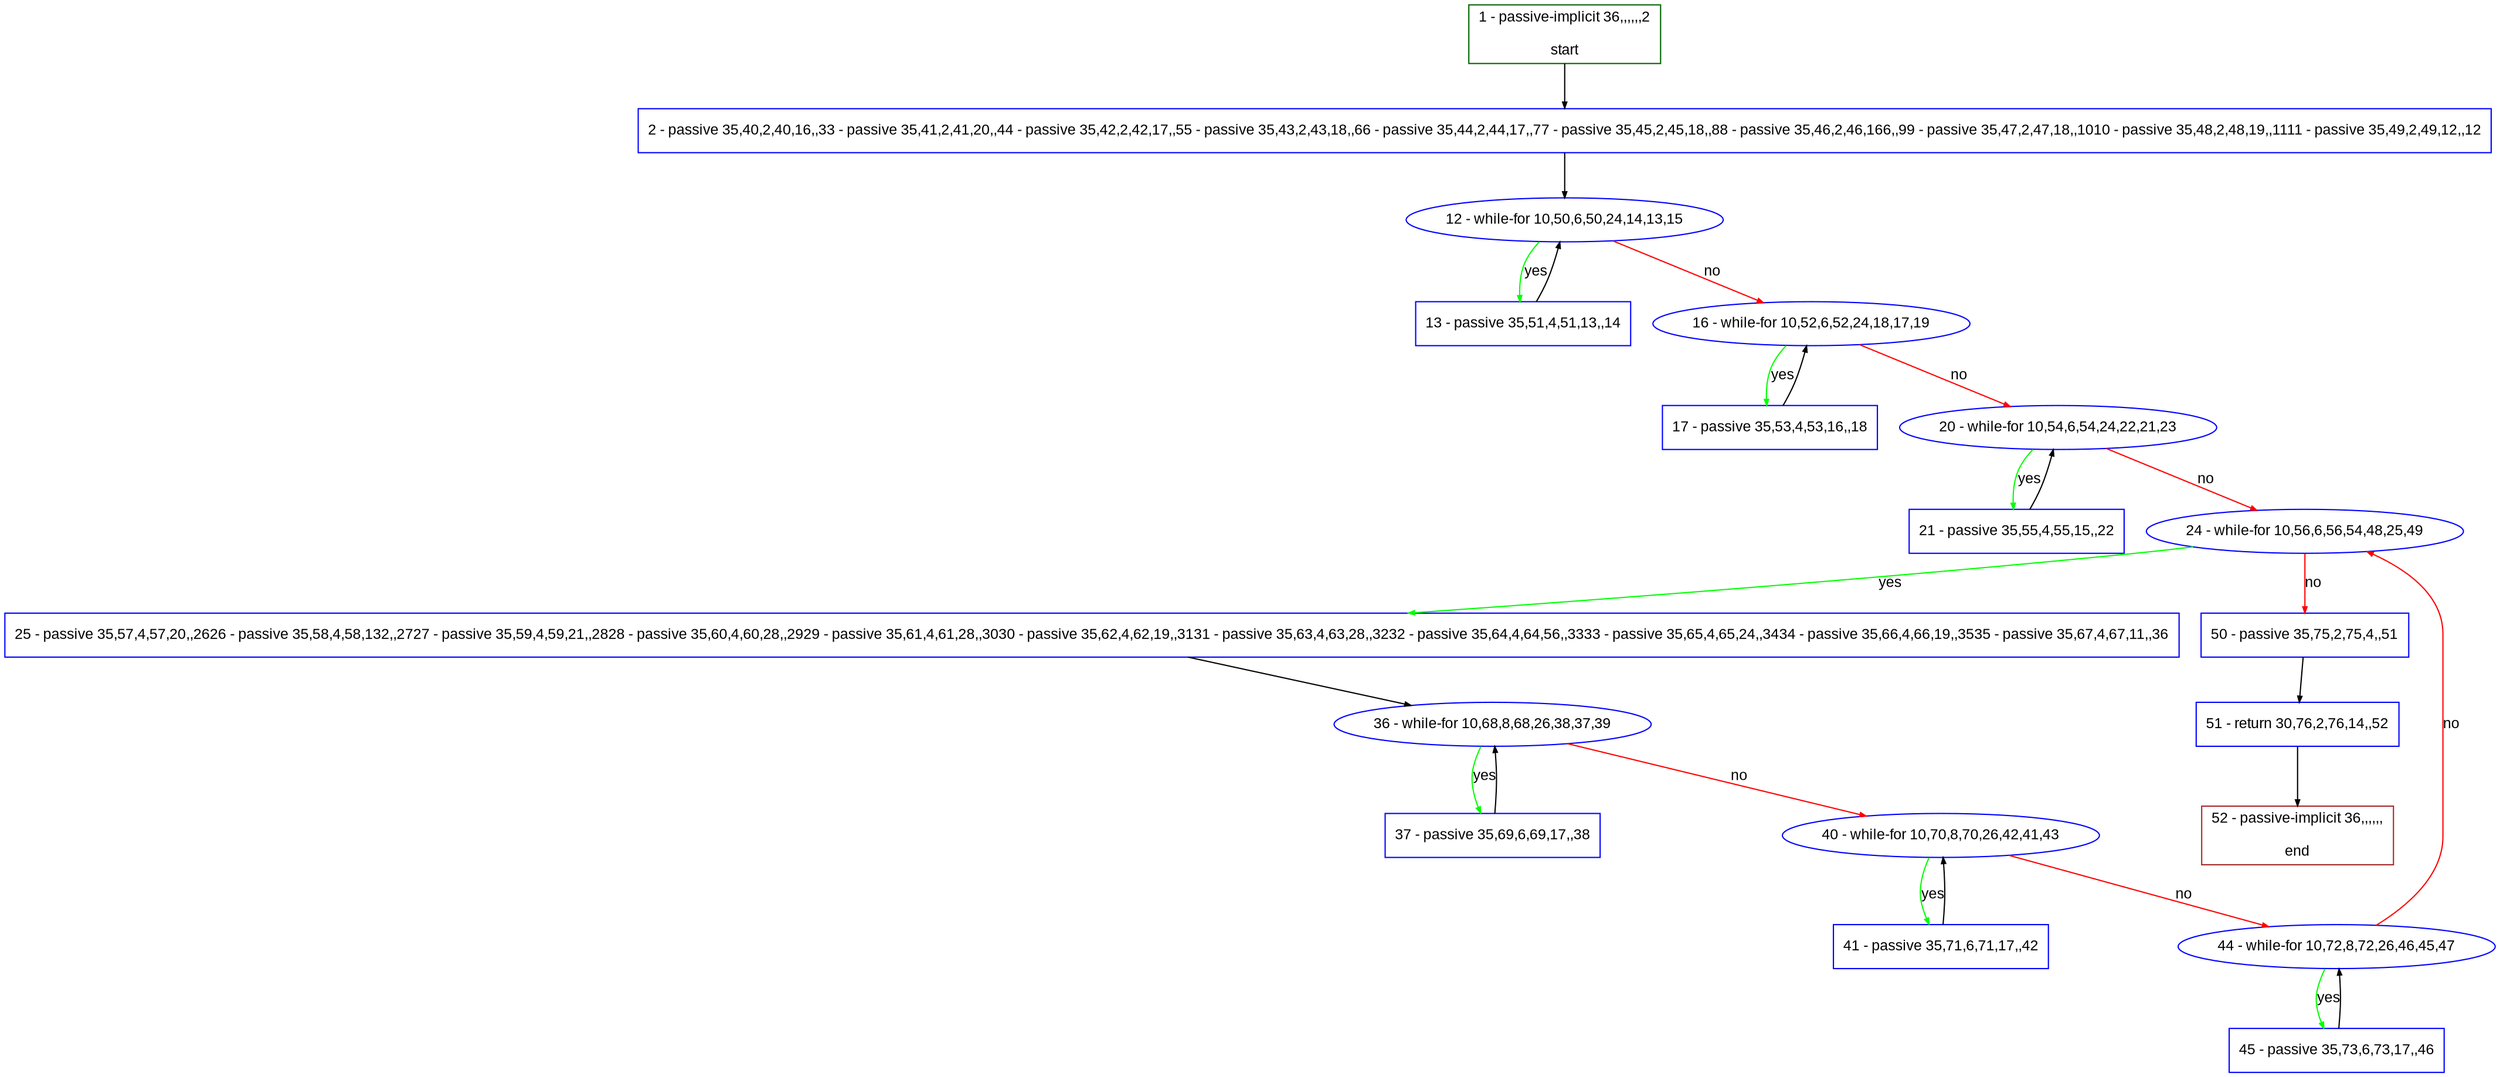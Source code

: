 digraph "" {
  graph [pack="true", label="", fontsize="12", packmode="clust", fontname="Arial", fillcolor="#FFFFCC", bgcolor="white", style="rounded,filled", compound="true"];
  node [node_initialized="no", label="", color="grey", fontsize="12", fillcolor="white", fontname="Arial", style="filled", shape="rectangle", compound="true", fixedsize="false"];
  edge [fontcolor="black", arrowhead="normal", arrowtail="none", arrowsize="0.5", ltail="", label="", color="black", fontsize="12", lhead="", fontname="Arial", dir="forward", compound="true"];
  __N1 [label="2 - passive 35,40,2,40,16,,33 - passive 35,41,2,41,20,,44 - passive 35,42,2,42,17,,55 - passive 35,43,2,43,18,,66 - passive 35,44,2,44,17,,77 - passive 35,45,2,45,18,,88 - passive 35,46,2,46,166,,99 - passive 35,47,2,47,18,,1010 - passive 35,48,2,48,19,,1111 - passive 35,49,2,49,12,,12", color="#0000ff", fillcolor="#ffffff", style="filled", shape="box"];
  __N2 [label="1 - passive-implicit 36,,,,,,2\n\nstart", color="#006400", fillcolor="#ffffff", style="filled", shape="box"];
  __N3 [label="12 - while-for 10,50,6,50,24,14,13,15", color="#0000ff", fillcolor="#ffffff", style="filled", shape="oval"];
  __N4 [label="13 - passive 35,51,4,51,13,,14", color="#0000ff", fillcolor="#ffffff", style="filled", shape="box"];
  __N5 [label="16 - while-for 10,52,6,52,24,18,17,19", color="#0000ff", fillcolor="#ffffff", style="filled", shape="oval"];
  __N6 [label="17 - passive 35,53,4,53,16,,18", color="#0000ff", fillcolor="#ffffff", style="filled", shape="box"];
  __N7 [label="20 - while-for 10,54,6,54,24,22,21,23", color="#0000ff", fillcolor="#ffffff", style="filled", shape="oval"];
  __N8 [label="21 - passive 35,55,4,55,15,,22", color="#0000ff", fillcolor="#ffffff", style="filled", shape="box"];
  __N9 [label="24 - while-for 10,56,6,56,54,48,25,49", color="#0000ff", fillcolor="#ffffff", style="filled", shape="oval"];
  __N10 [label="25 - passive 35,57,4,57,20,,2626 - passive 35,58,4,58,132,,2727 - passive 35,59,4,59,21,,2828 - passive 35,60,4,60,28,,2929 - passive 35,61,4,61,28,,3030 - passive 35,62,4,62,19,,3131 - passive 35,63,4,63,28,,3232 - passive 35,64,4,64,56,,3333 - passive 35,65,4,65,24,,3434 - passive 35,66,4,66,19,,3535 - passive 35,67,4,67,11,,36", color="#0000ff", fillcolor="#ffffff", style="filled", shape="box"];
  __N11 [label="50 - passive 35,75,2,75,4,,51", color="#0000ff", fillcolor="#ffffff", style="filled", shape="box"];
  __N12 [label="36 - while-for 10,68,8,68,26,38,37,39", color="#0000ff", fillcolor="#ffffff", style="filled", shape="oval"];
  __N13 [label="37 - passive 35,69,6,69,17,,38", color="#0000ff", fillcolor="#ffffff", style="filled", shape="box"];
  __N14 [label="40 - while-for 10,70,8,70,26,42,41,43", color="#0000ff", fillcolor="#ffffff", style="filled", shape="oval"];
  __N15 [label="41 - passive 35,71,6,71,17,,42", color="#0000ff", fillcolor="#ffffff", style="filled", shape="box"];
  __N16 [label="44 - while-for 10,72,8,72,26,46,45,47", color="#0000ff", fillcolor="#ffffff", style="filled", shape="oval"];
  __N17 [label="45 - passive 35,73,6,73,17,,46", color="#0000ff", fillcolor="#ffffff", style="filled", shape="box"];
  __N18 [label="51 - return 30,76,2,76,14,,52", color="#0000ff", fillcolor="#ffffff", style="filled", shape="box"];
  __N19 [label="52 - passive-implicit 36,,,,,,\n\nend", color="#a52a2a", fillcolor="#ffffff", style="filled", shape="box"];
  __N2 -> __N1 [arrowhead="normal", arrowtail="none", color="#000000", label="", dir="forward"];
  __N1 -> __N3 [arrowhead="normal", arrowtail="none", color="#000000", label="", dir="forward"];
  __N3 -> __N4 [arrowhead="normal", arrowtail="none", color="#00ff00", label="yes", dir="forward"];
  __N4 -> __N3 [arrowhead="normal", arrowtail="none", color="#000000", label="", dir="forward"];
  __N3 -> __N5 [arrowhead="normal", arrowtail="none", color="#ff0000", label="no", dir="forward"];
  __N5 -> __N6 [arrowhead="normal", arrowtail="none", color="#00ff00", label="yes", dir="forward"];
  __N6 -> __N5 [arrowhead="normal", arrowtail="none", color="#000000", label="", dir="forward"];
  __N5 -> __N7 [arrowhead="normal", arrowtail="none", color="#ff0000", label="no", dir="forward"];
  __N7 -> __N8 [arrowhead="normal", arrowtail="none", color="#00ff00", label="yes", dir="forward"];
  __N8 -> __N7 [arrowhead="normal", arrowtail="none", color="#000000", label="", dir="forward"];
  __N7 -> __N9 [arrowhead="normal", arrowtail="none", color="#ff0000", label="no", dir="forward"];
  __N9 -> __N10 [arrowhead="normal", arrowtail="none", color="#00ff00", label="yes", dir="forward"];
  __N9 -> __N11 [arrowhead="normal", arrowtail="none", color="#ff0000", label="no", dir="forward"];
  __N10 -> __N12 [arrowhead="normal", arrowtail="none", color="#000000", label="", dir="forward"];
  __N12 -> __N13 [arrowhead="normal", arrowtail="none", color="#00ff00", label="yes", dir="forward"];
  __N13 -> __N12 [arrowhead="normal", arrowtail="none", color="#000000", label="", dir="forward"];
  __N12 -> __N14 [arrowhead="normal", arrowtail="none", color="#ff0000", label="no", dir="forward"];
  __N14 -> __N15 [arrowhead="normal", arrowtail="none", color="#00ff00", label="yes", dir="forward"];
  __N15 -> __N14 [arrowhead="normal", arrowtail="none", color="#000000", label="", dir="forward"];
  __N14 -> __N16 [arrowhead="normal", arrowtail="none", color="#ff0000", label="no", dir="forward"];
  __N16 -> __N9 [arrowhead="normal", arrowtail="none", color="#ff0000", label="no", dir="forward"];
  __N16 -> __N17 [arrowhead="normal", arrowtail="none", color="#00ff00", label="yes", dir="forward"];
  __N17 -> __N16 [arrowhead="normal", arrowtail="none", color="#000000", label="", dir="forward"];
  __N11 -> __N18 [arrowhead="normal", arrowtail="none", color="#000000", label="", dir="forward"];
  __N18 -> __N19 [arrowhead="normal", arrowtail="none", color="#000000", label="", dir="forward"];
}
